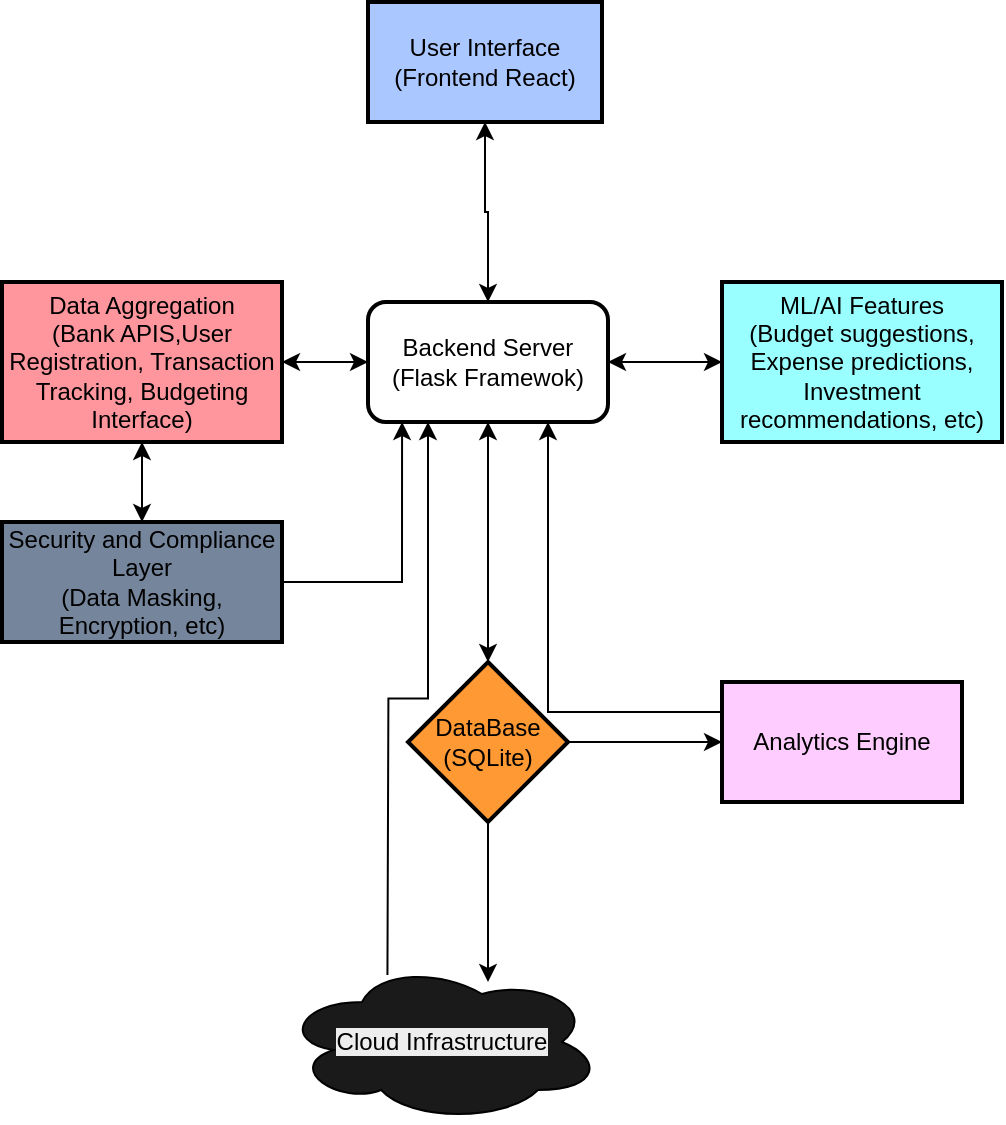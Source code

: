 <mxfile version="24.6.4" type="github">
  <diagram id="iLxxflC99bP7nZbpEVpL" name="Page-2">
    <mxGraphModel dx="1167" dy="580" grid="1" gridSize="10" guides="1" tooltips="1" connect="1" arrows="1" fold="1" page="1" pageScale="1" pageWidth="850" pageHeight="1100" math="0" shadow="0">
      <root>
        <mxCell id="0" />
        <mxCell id="1" parent="0" />
        <mxCell id="SxoVJNAmKQWlHETA10KO-153" value="" style="edgeStyle=orthogonalEdgeStyle;rounded=0;orthogonalLoop=1;jettySize=auto;html=1;" edge="1" parent="1" source="SxoVJNAmKQWlHETA10KO-1" target="SxoVJNAmKQWlHETA10KO-152">
          <mxGeometry relative="1" as="geometry" />
        </mxCell>
        <mxCell id="SxoVJNAmKQWlHETA10KO-1" value="User Interface&#xa;(Frontend React)" style="whiteSpace=wrap;strokeWidth=2;fillColor=#ABC7FF;" vertex="1" parent="1">
          <mxGeometry x="273" y="30" width="117" height="60" as="geometry" />
        </mxCell>
        <mxCell id="SxoVJNAmKQWlHETA10KO-33" value="" style="edgeStyle=orthogonalEdgeStyle;rounded=0;orthogonalLoop=1;jettySize=auto;html=1;" edge="1" parent="1" source="SxoVJNAmKQWlHETA10KO-25">
          <mxGeometry relative="1" as="geometry">
            <mxPoint x="333" y="520" as="targetPoint" />
          </mxGeometry>
        </mxCell>
        <mxCell id="SxoVJNAmKQWlHETA10KO-162" style="edgeStyle=orthogonalEdgeStyle;rounded=0;orthogonalLoop=1;jettySize=auto;html=1;entryX=0.5;entryY=1;entryDx=0;entryDy=0;" edge="1" parent="1" source="SxoVJNAmKQWlHETA10KO-25" target="SxoVJNAmKQWlHETA10KO-152">
          <mxGeometry relative="1" as="geometry" />
        </mxCell>
        <mxCell id="SxoVJNAmKQWlHETA10KO-163" style="edgeStyle=orthogonalEdgeStyle;rounded=0;orthogonalLoop=1;jettySize=auto;html=1;exitX=1;exitY=0.5;exitDx=0;exitDy=0;entryX=0;entryY=0.5;entryDx=0;entryDy=0;" edge="1" parent="1" source="SxoVJNAmKQWlHETA10KO-25" target="SxoVJNAmKQWlHETA10KO-36">
          <mxGeometry relative="1" as="geometry" />
        </mxCell>
        <mxCell id="SxoVJNAmKQWlHETA10KO-25" value="DataBase&lt;div&gt;(SQLite)&lt;/div&gt;" style="rhombus;whiteSpace=wrap;html=1;strokeWidth=2;fillColor=#FF9933;" vertex="1" parent="1">
          <mxGeometry x="293" y="360" width="80" height="80" as="geometry" />
        </mxCell>
        <mxCell id="SxoVJNAmKQWlHETA10KO-156" value="" style="edgeStyle=orthogonalEdgeStyle;rounded=0;orthogonalLoop=1;jettySize=auto;html=1;" edge="1" parent="1" source="SxoVJNAmKQWlHETA10KO-27" target="SxoVJNAmKQWlHETA10KO-152">
          <mxGeometry relative="1" as="geometry" />
        </mxCell>
        <mxCell id="SxoVJNAmKQWlHETA10KO-27" value="ML/AI Features&lt;div&gt;(Budget suggestions, Expense predictions, Investment recommendations, etc)&lt;/div&gt;" style="whiteSpace=wrap;html=1;strokeWidth=2;fillColor=#99FFFF;" vertex="1" parent="1">
          <mxGeometry x="450" y="170" width="140" height="80" as="geometry" />
        </mxCell>
        <mxCell id="SxoVJNAmKQWlHETA10KO-165" value="" style="edgeStyle=orthogonalEdgeStyle;rounded=0;orthogonalLoop=1;jettySize=auto;html=1;" edge="1" parent="1" source="SxoVJNAmKQWlHETA10KO-34" target="SxoVJNAmKQWlHETA10KO-42">
          <mxGeometry relative="1" as="geometry" />
        </mxCell>
        <mxCell id="SxoVJNAmKQWlHETA10KO-34" value="Security and Compliance Layer&lt;div&gt;(Data Masking, Encryption, etc)&lt;/div&gt;" style="whiteSpace=wrap;html=1;strokeWidth=2;fillColor=#75859C;" vertex="1" parent="1">
          <mxGeometry x="90" y="290" width="140" height="60" as="geometry" />
        </mxCell>
        <mxCell id="SxoVJNAmKQWlHETA10KO-164" style="edgeStyle=orthogonalEdgeStyle;rounded=0;orthogonalLoop=1;jettySize=auto;html=1;exitX=0;exitY=0.25;exitDx=0;exitDy=0;entryX=0.75;entryY=1;entryDx=0;entryDy=0;" edge="1" parent="1" source="SxoVJNAmKQWlHETA10KO-36" target="SxoVJNAmKQWlHETA10KO-152">
          <mxGeometry relative="1" as="geometry" />
        </mxCell>
        <mxCell id="SxoVJNAmKQWlHETA10KO-36" value="Analytics Engine" style="whiteSpace=wrap;html=1;strokeWidth=2;fillColor=#FFCCFF;" vertex="1" parent="1">
          <mxGeometry x="450" y="370" width="120" height="60" as="geometry" />
        </mxCell>
        <mxCell id="SxoVJNAmKQWlHETA10KO-159" value="" style="edgeStyle=orthogonalEdgeStyle;rounded=0;orthogonalLoop=1;jettySize=auto;html=1;" edge="1" parent="1" source="SxoVJNAmKQWlHETA10KO-42" target="SxoVJNAmKQWlHETA10KO-152">
          <mxGeometry relative="1" as="geometry" />
        </mxCell>
        <mxCell id="SxoVJNAmKQWlHETA10KO-166" style="edgeStyle=orthogonalEdgeStyle;rounded=0;orthogonalLoop=1;jettySize=auto;html=1;entryX=0.5;entryY=0;entryDx=0;entryDy=0;" edge="1" parent="1" source="SxoVJNAmKQWlHETA10KO-42" target="SxoVJNAmKQWlHETA10KO-34">
          <mxGeometry relative="1" as="geometry" />
        </mxCell>
        <mxCell id="SxoVJNAmKQWlHETA10KO-42" value="&lt;div&gt;Data Aggregation&lt;/div&gt;&lt;div&gt;(Bank APIS,User Registration, Transaction Tracking, Budgeting Interface)&lt;/div&gt;" style="whiteSpace=wrap;html=1;strokeWidth=2;fillColor=#FF969D;" vertex="1" parent="1">
          <mxGeometry x="90" y="170" width="140" height="80" as="geometry" />
        </mxCell>
        <mxCell id="SxoVJNAmKQWlHETA10KO-157" style="edgeStyle=orthogonalEdgeStyle;rounded=0;orthogonalLoop=1;jettySize=auto;html=1;" edge="1" parent="1" source="SxoVJNAmKQWlHETA10KO-152" target="SxoVJNAmKQWlHETA10KO-27">
          <mxGeometry relative="1" as="geometry" />
        </mxCell>
        <mxCell id="SxoVJNAmKQWlHETA10KO-160" style="edgeStyle=orthogonalEdgeStyle;rounded=0;orthogonalLoop=1;jettySize=auto;html=1;" edge="1" parent="1" source="SxoVJNAmKQWlHETA10KO-152">
          <mxGeometry relative="1" as="geometry">
            <mxPoint x="230" y="210" as="targetPoint" />
          </mxGeometry>
        </mxCell>
        <mxCell id="SxoVJNAmKQWlHETA10KO-161" style="edgeStyle=orthogonalEdgeStyle;rounded=0;orthogonalLoop=1;jettySize=auto;html=1;entryX=0.5;entryY=0;entryDx=0;entryDy=0;fillColor=#FFFFFF;" edge="1" parent="1" source="SxoVJNAmKQWlHETA10KO-152" target="SxoVJNAmKQWlHETA10KO-25">
          <mxGeometry relative="1" as="geometry" />
        </mxCell>
        <mxCell id="SxoVJNAmKQWlHETA10KO-169" style="edgeStyle=orthogonalEdgeStyle;rounded=0;orthogonalLoop=1;jettySize=auto;html=1;entryX=0.5;entryY=1;entryDx=0;entryDy=0;fillColor=#FFFFFF;" edge="1" parent="1" source="SxoVJNAmKQWlHETA10KO-152" target="SxoVJNAmKQWlHETA10KO-1">
          <mxGeometry relative="1" as="geometry" />
        </mxCell>
        <mxCell id="SxoVJNAmKQWlHETA10KO-152" value="Backend Server&lt;div&gt;(Flask Framewok)&lt;/div&gt;" style="rounded=1;whiteSpace=wrap;html=1;strokeWidth=2;fillColor=#FFFFFF;" vertex="1" parent="1">
          <mxGeometry x="273" y="180" width="120" height="60" as="geometry" />
        </mxCell>
        <mxCell id="SxoVJNAmKQWlHETA10KO-168" style="edgeStyle=orthogonalEdgeStyle;rounded=0;orthogonalLoop=1;jettySize=auto;html=1;exitX=0.081;exitY=-0.059;exitDx=0;exitDy=0;entryX=0.25;entryY=1;entryDx=0;entryDy=0;exitPerimeter=0;" edge="1" parent="1" target="SxoVJNAmKQWlHETA10KO-152">
          <mxGeometry relative="1" as="geometry">
            <mxPoint x="282.72" y="516.46" as="sourcePoint" />
          </mxGeometry>
        </mxCell>
        <mxCell id="SxoVJNAmKQWlHETA10KO-170" style="edgeStyle=orthogonalEdgeStyle;rounded=0;orthogonalLoop=1;jettySize=auto;html=1;exitX=1;exitY=0.5;exitDx=0;exitDy=0;entryX=0.142;entryY=1;entryDx=0;entryDy=0;entryPerimeter=0;" edge="1" parent="1" source="SxoVJNAmKQWlHETA10KO-34" target="SxoVJNAmKQWlHETA10KO-152">
          <mxGeometry relative="1" as="geometry" />
        </mxCell>
        <mxCell id="SxoVJNAmKQWlHETA10KO-173" value="&lt;span style=&quot;background-color: rgb(237, 237, 237);&quot;&gt;Cloud Infrastructure&lt;/span&gt;" style="ellipse;shape=cloud;whiteSpace=wrap;html=1;fillColor=#1A1A1A;" vertex="1" parent="1">
          <mxGeometry x="230" y="510" width="160" height="80" as="geometry" />
        </mxCell>
      </root>
    </mxGraphModel>
  </diagram>
</mxfile>
